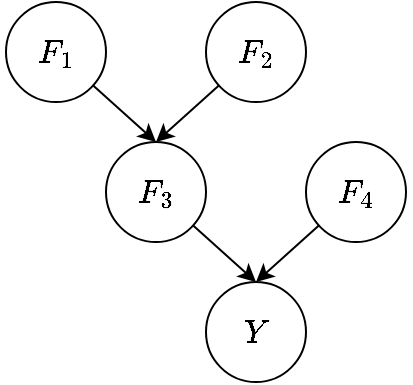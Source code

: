 <mxfile version="20.0.1" type="github">
  <diagram id="BXKWxKxqRiXt8M5m2tgP" name="Page-1">
    <mxGraphModel dx="938" dy="555" grid="1" gridSize="10" guides="1" tooltips="1" connect="1" arrows="1" fold="1" page="1" pageScale="1" pageWidth="827" pageHeight="1169" math="1" shadow="0">
      <root>
        <mxCell id="0" />
        <mxCell id="1" parent="0" />
        <mxCell id="EvmXE36eUXYwkZY4mjBB-7" style="rounded=0;orthogonalLoop=1;jettySize=auto;html=1;entryX=0.5;entryY=0;entryDx=0;entryDy=0;fontSize=14;" edge="1" parent="1" source="EvmXE36eUXYwkZY4mjBB-1" target="EvmXE36eUXYwkZY4mjBB-4">
          <mxGeometry relative="1" as="geometry" />
        </mxCell>
        <mxCell id="EvmXE36eUXYwkZY4mjBB-1" value="$$F_1$$" style="ellipse;whiteSpace=wrap;html=1;aspect=fixed;fontSize=14;" vertex="1" parent="1">
          <mxGeometry x="280" y="70" width="50" height="50" as="geometry" />
        </mxCell>
        <mxCell id="EvmXE36eUXYwkZY4mjBB-8" style="edgeStyle=none;rounded=0;orthogonalLoop=1;jettySize=auto;html=1;entryX=0.5;entryY=0;entryDx=0;entryDy=0;fontSize=14;" edge="1" parent="1" source="EvmXE36eUXYwkZY4mjBB-3" target="EvmXE36eUXYwkZY4mjBB-4">
          <mxGeometry relative="1" as="geometry" />
        </mxCell>
        <mxCell id="EvmXE36eUXYwkZY4mjBB-3" value="$$F_2$$" style="ellipse;whiteSpace=wrap;html=1;aspect=fixed;fontSize=14;" vertex="1" parent="1">
          <mxGeometry x="380" y="70" width="50" height="50" as="geometry" />
        </mxCell>
        <mxCell id="EvmXE36eUXYwkZY4mjBB-9" style="edgeStyle=none;rounded=0;orthogonalLoop=1;jettySize=auto;html=1;entryX=0.5;entryY=0;entryDx=0;entryDy=0;fontSize=14;" edge="1" parent="1" source="EvmXE36eUXYwkZY4mjBB-4" target="EvmXE36eUXYwkZY4mjBB-6">
          <mxGeometry relative="1" as="geometry" />
        </mxCell>
        <mxCell id="EvmXE36eUXYwkZY4mjBB-4" value="$$F_3$$" style="ellipse;whiteSpace=wrap;html=1;aspect=fixed;fontSize=14;" vertex="1" parent="1">
          <mxGeometry x="330" y="140" width="50" height="50" as="geometry" />
        </mxCell>
        <mxCell id="EvmXE36eUXYwkZY4mjBB-10" style="edgeStyle=none;rounded=0;orthogonalLoop=1;jettySize=auto;html=1;entryX=0.5;entryY=0;entryDx=0;entryDy=0;fontSize=14;" edge="1" parent="1" source="EvmXE36eUXYwkZY4mjBB-5" target="EvmXE36eUXYwkZY4mjBB-6">
          <mxGeometry relative="1" as="geometry" />
        </mxCell>
        <mxCell id="EvmXE36eUXYwkZY4mjBB-5" value="$$F_4$$" style="ellipse;whiteSpace=wrap;html=1;aspect=fixed;fontSize=14;" vertex="1" parent="1">
          <mxGeometry x="430" y="140" width="50" height="50" as="geometry" />
        </mxCell>
        <mxCell id="EvmXE36eUXYwkZY4mjBB-6" value="$$Y$$" style="ellipse;whiteSpace=wrap;html=1;aspect=fixed;fontSize=14;" vertex="1" parent="1">
          <mxGeometry x="380" y="210" width="50" height="50" as="geometry" />
        </mxCell>
      </root>
    </mxGraphModel>
  </diagram>
</mxfile>
